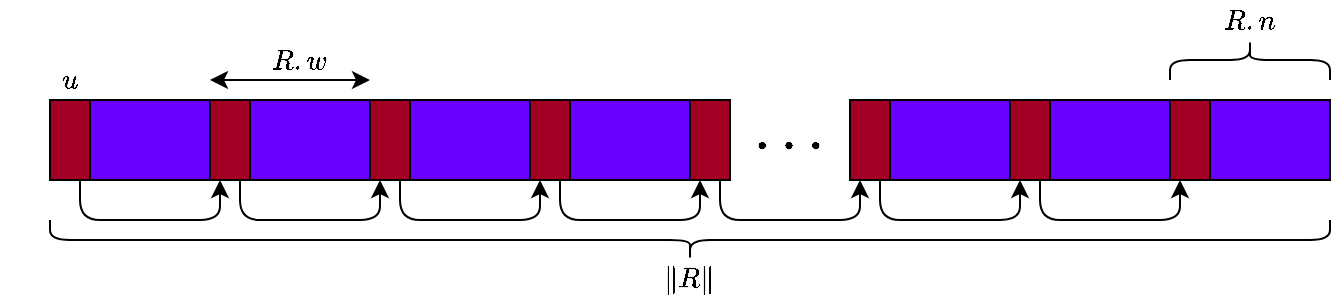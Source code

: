 <mxfile version="20.3.0" type="device"><diagram id="i3MX-swHnwLIi5LfIlNl" name="Page-1"><mxGraphModel dx="640" dy="641" grid="1" gridSize="10" guides="1" tooltips="1" connect="1" arrows="1" fold="1" page="1" pageScale="1" pageWidth="827" pageHeight="1169" math="1" shadow="0"><root><mxCell id="0"/><mxCell id="1" parent="0"/><mxCell id="p3wUtb8VusH7nBY10o7q-1" style="edgeStyle=orthogonalEdgeStyle;rounded=1;orthogonalLoop=1;jettySize=auto;html=1;exitX=0.75;exitY=1;exitDx=0;exitDy=0;entryX=0.25;entryY=1;entryDx=0;entryDy=0;" edge="1" parent="1" source="bok8IPqvM39_xZaDzOw5-1" target="bok8IPqvM39_xZaDzOw5-42"><mxGeometry relative="1" as="geometry"><Array as="points"><mxPoint x="95" y="120"/><mxPoint x="165" y="120"/></Array></mxGeometry></mxCell><mxCell id="bok8IPqvM39_xZaDzOw5-1" value="" style="rounded=0;whiteSpace=wrap;html=1;fillColor=#a20025;fontColor=#ffffff;strokeColor=#000000;" parent="1" vertex="1"><mxGeometry x="80" y="60" width="20" height="40" as="geometry"/></mxCell><mxCell id="bok8IPqvM39_xZaDzOw5-41" value="" style="rounded=0;whiteSpace=wrap;html=1;fillColor=#6a00ff;fontColor=#ffffff;strokeColor=#000000;" parent="1" vertex="1"><mxGeometry x="100" y="60" width="60" height="40" as="geometry"/></mxCell><mxCell id="p3wUtb8VusH7nBY10o7q-9" style="edgeStyle=orthogonalEdgeStyle;rounded=1;orthogonalLoop=1;jettySize=auto;html=1;exitX=0.75;exitY=1;exitDx=0;exitDy=0;entryX=0.25;entryY=1;entryDx=0;entryDy=0;" edge="1" parent="1" source="bok8IPqvM39_xZaDzOw5-42" target="bok8IPqvM39_xZaDzOw5-46"><mxGeometry relative="1" as="geometry"/></mxCell><mxCell id="bok8IPqvM39_xZaDzOw5-42" value="" style="rounded=0;whiteSpace=wrap;html=1;fillColor=#a20025;fontColor=#ffffff;strokeColor=#000000;" parent="1" vertex="1"><mxGeometry x="160" y="60" width="20" height="40" as="geometry"/></mxCell><mxCell id="p3wUtb8VusH7nBY10o7q-10" style="edgeStyle=orthogonalEdgeStyle;rounded=1;orthogonalLoop=1;jettySize=auto;html=1;exitX=0.75;exitY=1;exitDx=0;exitDy=0;entryX=0.25;entryY=1;entryDx=0;entryDy=0;" edge="1" parent="1" source="bok8IPqvM39_xZaDzOw5-46" target="bok8IPqvM39_xZaDzOw5-50"><mxGeometry relative="1" as="geometry"/></mxCell><mxCell id="bok8IPqvM39_xZaDzOw5-46" value="" style="rounded=0;whiteSpace=wrap;html=1;fillColor=#a20025;fontColor=#ffffff;strokeColor=#000000;" parent="1" vertex="1"><mxGeometry x="240" y="60" width="20" height="40" as="geometry"/></mxCell><mxCell id="p3wUtb8VusH7nBY10o7q-11" style="edgeStyle=orthogonalEdgeStyle;rounded=1;orthogonalLoop=1;jettySize=auto;html=1;exitX=0.75;exitY=1;exitDx=0;exitDy=0;entryX=0.25;entryY=1;entryDx=0;entryDy=0;" edge="1" parent="1" source="bok8IPqvM39_xZaDzOw5-50" target="bok8IPqvM39_xZaDzOw5-54"><mxGeometry relative="1" as="geometry"/></mxCell><mxCell id="bok8IPqvM39_xZaDzOw5-50" value="" style="rounded=0;whiteSpace=wrap;html=1;fillColor=#a20025;fontColor=#ffffff;strokeColor=#000000;" parent="1" vertex="1"><mxGeometry x="320" y="60" width="20" height="40" as="geometry"/></mxCell><mxCell id="p3wUtb8VusH7nBY10o7q-12" style="edgeStyle=orthogonalEdgeStyle;rounded=1;orthogonalLoop=1;jettySize=auto;html=1;exitX=0.75;exitY=1;exitDx=0;exitDy=0;entryX=0.25;entryY=1;entryDx=0;entryDy=0;" edge="1" parent="1" source="bok8IPqvM39_xZaDzOw5-54" target="bok8IPqvM39_xZaDzOw5-62"><mxGeometry relative="1" as="geometry"/></mxCell><mxCell id="bok8IPqvM39_xZaDzOw5-54" value="" style="rounded=0;whiteSpace=wrap;html=1;fillColor=#a20025;fontColor=#ffffff;strokeColor=#000000;" parent="1" vertex="1"><mxGeometry x="400" y="60" width="20" height="40" as="geometry"/></mxCell><mxCell id="p3wUtb8VusH7nBY10o7q-13" style="edgeStyle=orthogonalEdgeStyle;rounded=1;orthogonalLoop=1;jettySize=auto;html=1;exitX=0.75;exitY=1;exitDx=0;exitDy=0;entryX=0.25;entryY=1;entryDx=0;entryDy=0;" edge="1" parent="1" source="bok8IPqvM39_xZaDzOw5-62" target="bok8IPqvM39_xZaDzOw5-66"><mxGeometry relative="1" as="geometry"/></mxCell><mxCell id="bok8IPqvM39_xZaDzOw5-62" value="" style="rounded=0;whiteSpace=wrap;html=1;fillColor=#a20025;fontColor=#ffffff;strokeColor=#000000;" parent="1" vertex="1"><mxGeometry x="480" y="60" width="20" height="40" as="geometry"/></mxCell><mxCell id="p3wUtb8VusH7nBY10o7q-14" style="edgeStyle=orthogonalEdgeStyle;rounded=1;orthogonalLoop=1;jettySize=auto;html=1;exitX=0.75;exitY=1;exitDx=0;exitDy=0;entryX=0.25;entryY=1;entryDx=0;entryDy=0;" edge="1" parent="1" source="bok8IPqvM39_xZaDzOw5-66" target="bok8IPqvM39_xZaDzOw5-92"><mxGeometry relative="1" as="geometry"/></mxCell><mxCell id="bok8IPqvM39_xZaDzOw5-66" value="" style="rounded=0;whiteSpace=wrap;html=1;fillColor=#a20025;fontColor=#ffffff;strokeColor=#000000;" parent="1" vertex="1"><mxGeometry x="560" y="60" width="20" height="40" as="geometry"/></mxCell><mxCell id="bok8IPqvM39_xZaDzOw5-88" value="$$u$$" style="text;html=1;strokeColor=none;fillColor=none;align=center;verticalAlign=middle;whiteSpace=wrap;rounded=0;" parent="1" vertex="1"><mxGeometry x="55" y="40" width="70" height="20" as="geometry"/></mxCell><mxCell id="bok8IPqvM39_xZaDzOw5-89" value="$$R.w$$" style="text;html=1;strokeColor=none;fillColor=none;align=center;verticalAlign=middle;whiteSpace=wrap;rounded=0;" parent="1" vertex="1"><mxGeometry x="170" y="30" width="70" height="20" as="geometry"/></mxCell><mxCell id="bok8IPqvM39_xZaDzOw5-90" value="" style="shape=curlyBracket;whiteSpace=wrap;html=1;rounded=1;flipH=1;rotation=90;" parent="1" vertex="1"><mxGeometry x="390" y="-190" width="20" height="640" as="geometry"/></mxCell><mxCell id="bok8IPqvM39_xZaDzOw5-92" value="" style="rounded=0;whiteSpace=wrap;html=1;fillColor=#a20025;fontColor=#ffffff;strokeColor=#000000;" parent="1" vertex="1"><mxGeometry x="640" y="60" width="20" height="40" as="geometry"/></mxCell><mxCell id="bok8IPqvM39_xZaDzOw5-96" value="$$R.n$$" style="text;html=1;strokeColor=none;fillColor=none;align=center;verticalAlign=middle;whiteSpace=wrap;rounded=0;" parent="1" vertex="1"><mxGeometry x="645" y="10" width="70" height="20" as="geometry"/></mxCell><mxCell id="bok8IPqvM39_xZaDzOw5-99" value="$$\| R \|$$" style="text;html=1;strokeColor=none;fillColor=none;align=center;verticalAlign=middle;whiteSpace=wrap;rounded=0;" parent="1" vertex="1"><mxGeometry x="365" y="140" width="70" height="20" as="geometry"/></mxCell><mxCell id="p3wUtb8VusH7nBY10o7q-2" value="" style="rounded=0;whiteSpace=wrap;html=1;fillColor=#6a00ff;fontColor=#ffffff;strokeColor=#000000;" vertex="1" parent="1"><mxGeometry x="180" y="60" width="60" height="40" as="geometry"/></mxCell><mxCell id="p3wUtb8VusH7nBY10o7q-3" value="" style="rounded=0;whiteSpace=wrap;html=1;fillColor=#6a00ff;fontColor=#ffffff;strokeColor=#000000;" vertex="1" parent="1"><mxGeometry x="260" y="60" width="60" height="40" as="geometry"/></mxCell><mxCell id="p3wUtb8VusH7nBY10o7q-4" value="" style="rounded=0;whiteSpace=wrap;html=1;fillColor=#6a00ff;fontColor=#ffffff;strokeColor=#000000;" vertex="1" parent="1"><mxGeometry x="340" y="60" width="60" height="40" as="geometry"/></mxCell><mxCell id="p3wUtb8VusH7nBY10o7q-6" value="" style="rounded=0;whiteSpace=wrap;html=1;fillColor=#6a00ff;fontColor=#ffffff;strokeColor=#000000;" vertex="1" parent="1"><mxGeometry x="500" y="60" width="60" height="40" as="geometry"/></mxCell><mxCell id="p3wUtb8VusH7nBY10o7q-7" value="" style="rounded=0;whiteSpace=wrap;html=1;fillColor=#6a00ff;fontColor=#ffffff;strokeColor=#000000;" vertex="1" parent="1"><mxGeometry x="580" y="60" width="60" height="40" as="geometry"/></mxCell><mxCell id="p3wUtb8VusH7nBY10o7q-8" value="" style="rounded=0;whiteSpace=wrap;html=1;fillColor=#6a00ff;fontColor=#ffffff;strokeColor=#000000;" vertex="1" parent="1"><mxGeometry x="660" y="60" width="60" height="40" as="geometry"/></mxCell><mxCell id="p3wUtb8VusH7nBY10o7q-15" value="" style="shape=curlyBracket;whiteSpace=wrap;html=1;rounded=1;flipH=1;rotation=-90;" vertex="1" parent="1"><mxGeometry x="670" width="20" height="80" as="geometry"/></mxCell><mxCell id="p3wUtb8VusH7nBY10o7q-16" value="" style="endArrow=classic;startArrow=classic;html=1;rounded=1;" edge="1" parent="1"><mxGeometry width="50" height="50" relative="1" as="geometry"><mxPoint x="160" y="50" as="sourcePoint"/><mxPoint x="240" y="50" as="targetPoint"/></mxGeometry></mxCell><mxCell id="p3wUtb8VusH7nBY10o7q-17" value="$$\dots$$" style="text;html=1;strokeColor=none;fillColor=none;align=center;verticalAlign=middle;whiteSpace=wrap;rounded=0;fontSize=25;" vertex="1" parent="1"><mxGeometry x="420" y="60" width="60" height="30" as="geometry"/></mxCell></root></mxGraphModel></diagram></mxfile>